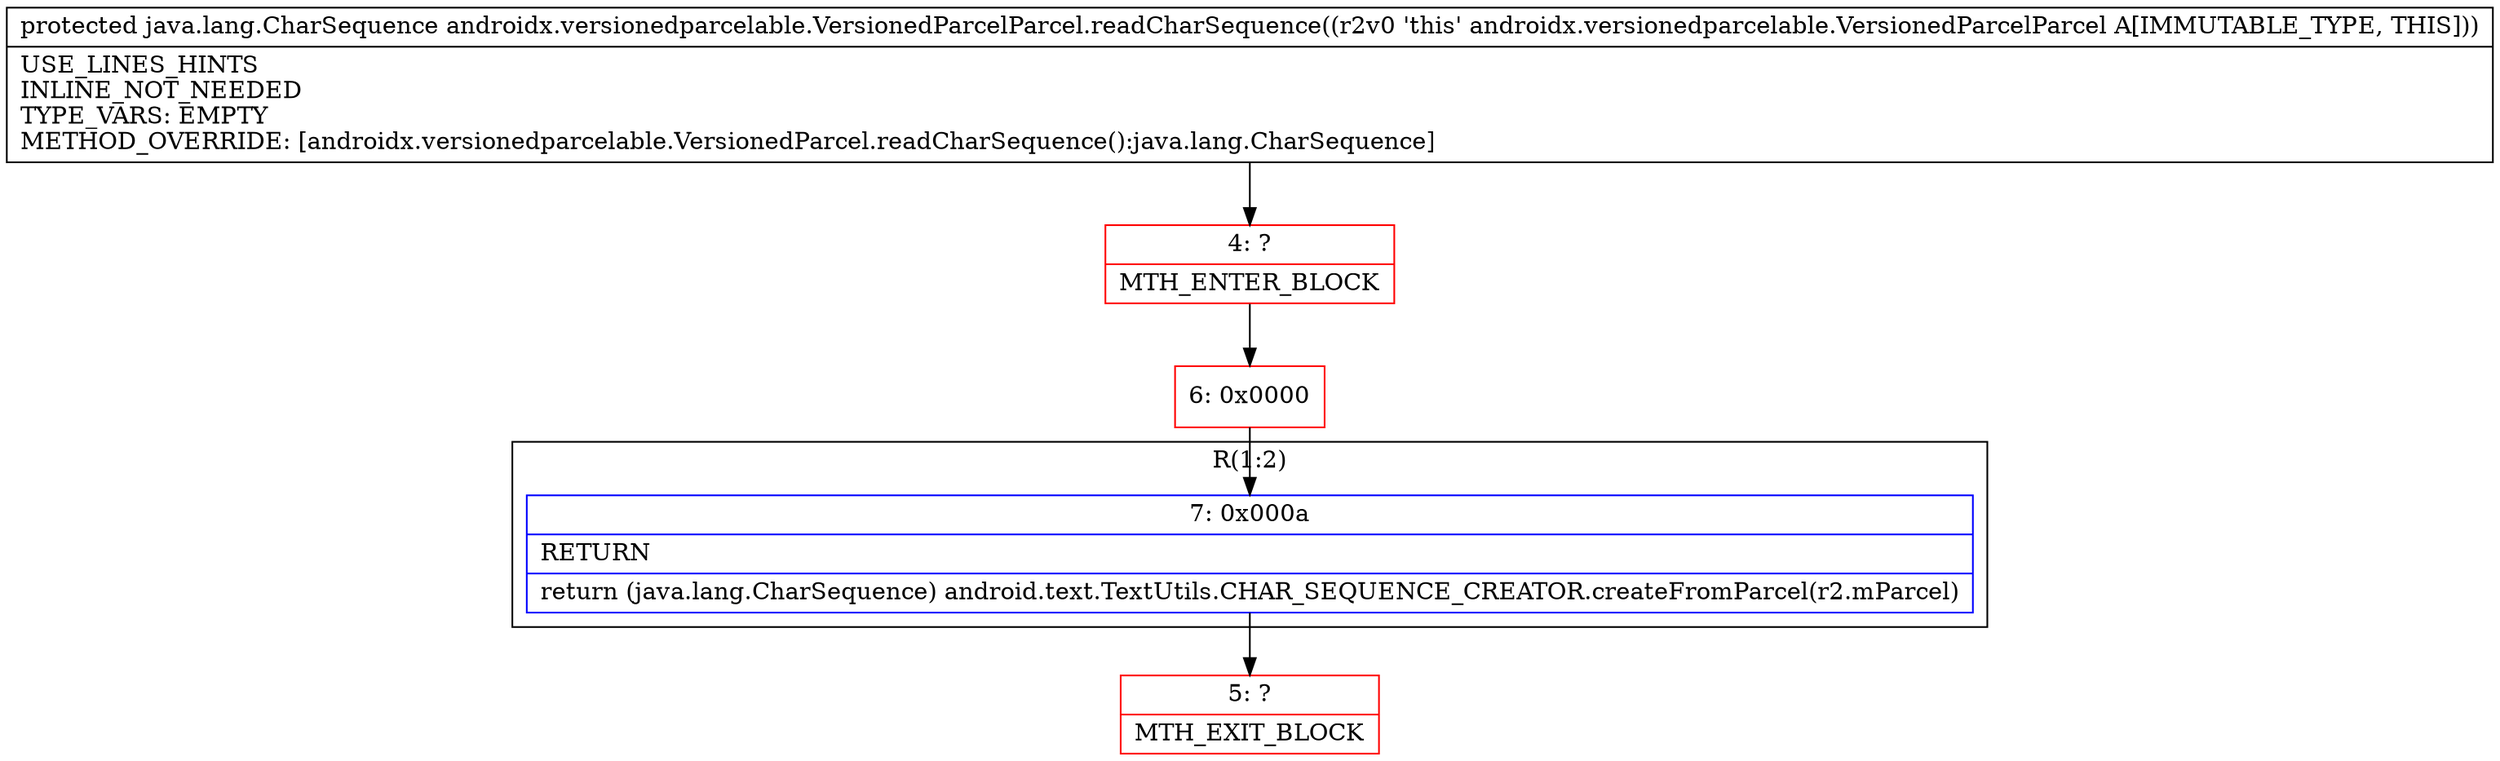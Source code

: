 digraph "CFG forandroidx.versionedparcelable.VersionedParcelParcel.readCharSequence()Ljava\/lang\/CharSequence;" {
subgraph cluster_Region_134133067 {
label = "R(1:2)";
node [shape=record,color=blue];
Node_7 [shape=record,label="{7\:\ 0x000a|RETURN\l|return (java.lang.CharSequence) android.text.TextUtils.CHAR_SEQUENCE_CREATOR.createFromParcel(r2.mParcel)\l}"];
}
Node_4 [shape=record,color=red,label="{4\:\ ?|MTH_ENTER_BLOCK\l}"];
Node_6 [shape=record,color=red,label="{6\:\ 0x0000}"];
Node_5 [shape=record,color=red,label="{5\:\ ?|MTH_EXIT_BLOCK\l}"];
MethodNode[shape=record,label="{protected java.lang.CharSequence androidx.versionedparcelable.VersionedParcelParcel.readCharSequence((r2v0 'this' androidx.versionedparcelable.VersionedParcelParcel A[IMMUTABLE_TYPE, THIS]))  | USE_LINES_HINTS\lINLINE_NOT_NEEDED\lTYPE_VARS: EMPTY\lMETHOD_OVERRIDE: [androidx.versionedparcelable.VersionedParcel.readCharSequence():java.lang.CharSequence]\l}"];
MethodNode -> Node_4;Node_7 -> Node_5;
Node_4 -> Node_6;
Node_6 -> Node_7;
}

